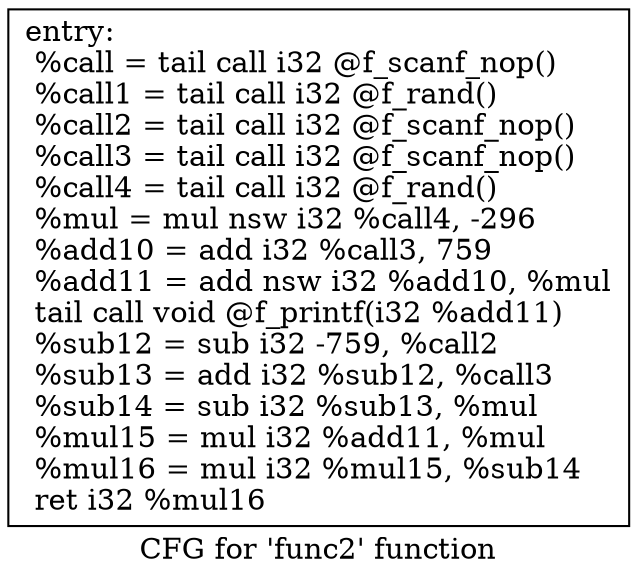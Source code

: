 digraph "CFG for 'func2' function" {
	label="CFG for 'func2' function";

	Node0x560642d6a860 [shape=record,label="{entry:\l  %call = tail call i32 @f_scanf_nop()\l  %call1 = tail call i32 @f_rand()\l  %call2 = tail call i32 @f_scanf_nop()\l  %call3 = tail call i32 @f_scanf_nop()\l  %call4 = tail call i32 @f_rand()\l  %mul = mul nsw i32 %call4, -296\l  %add10 = add i32 %call3, 759\l  %add11 = add nsw i32 %add10, %mul\l  tail call void @f_printf(i32 %add11)\l  %sub12 = sub i32 -759, %call2\l  %sub13 = add i32 %sub12, %call3\l  %sub14 = sub i32 %sub13, %mul\l  %mul15 = mul i32 %add11, %mul\l  %mul16 = mul i32 %mul15, %sub14\l  ret i32 %mul16\l}"];
}
